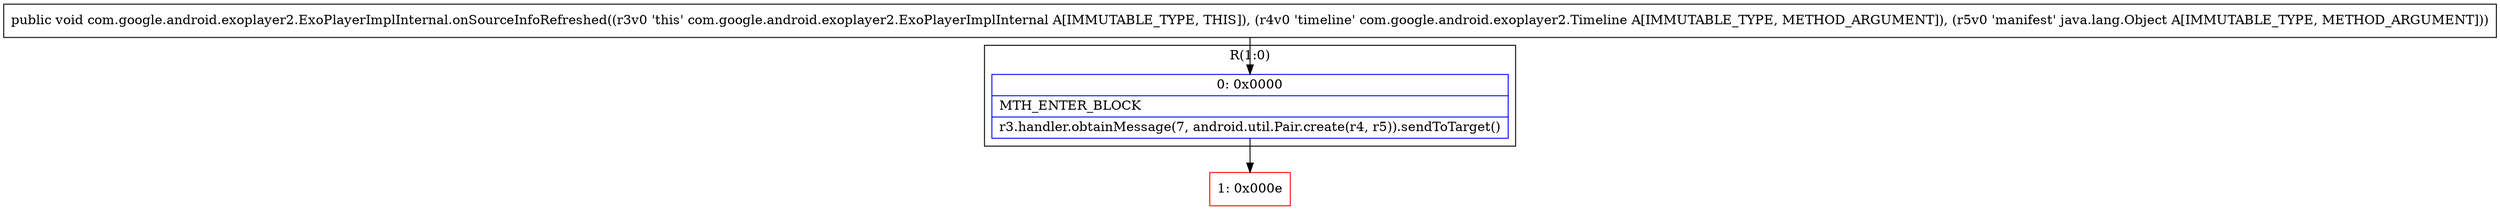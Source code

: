 digraph "CFG forcom.google.android.exoplayer2.ExoPlayerImplInternal.onSourceInfoRefreshed(Lcom\/google\/android\/exoplayer2\/Timeline;Ljava\/lang\/Object;)V" {
subgraph cluster_Region_1046222558 {
label = "R(1:0)";
node [shape=record,color=blue];
Node_0 [shape=record,label="{0\:\ 0x0000|MTH_ENTER_BLOCK\l|r3.handler.obtainMessage(7, android.util.Pair.create(r4, r5)).sendToTarget()\l}"];
}
Node_1 [shape=record,color=red,label="{1\:\ 0x000e}"];
MethodNode[shape=record,label="{public void com.google.android.exoplayer2.ExoPlayerImplInternal.onSourceInfoRefreshed((r3v0 'this' com.google.android.exoplayer2.ExoPlayerImplInternal A[IMMUTABLE_TYPE, THIS]), (r4v0 'timeline' com.google.android.exoplayer2.Timeline A[IMMUTABLE_TYPE, METHOD_ARGUMENT]), (r5v0 'manifest' java.lang.Object A[IMMUTABLE_TYPE, METHOD_ARGUMENT])) }"];
MethodNode -> Node_0;
Node_0 -> Node_1;
}

